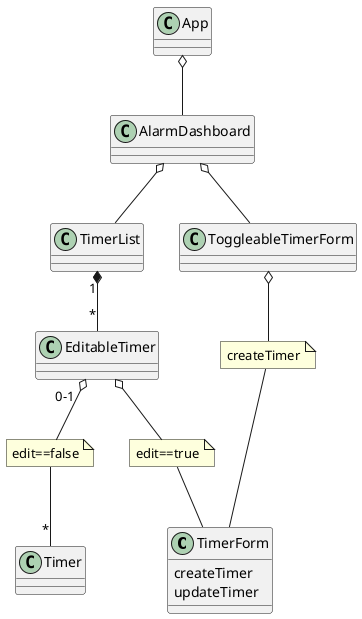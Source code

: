 @startuml
TimerForm : createTimer
TimerForm : updateTimer

App o-- AlarmDashboard
AlarmDashboard o-- TimerList
AlarmDashboard o-- ToggleableTimerForm

TimerList  "1" *-- "*" EditableTimer

note "edit==true" as editTrue
note "edit==false" as editFalse

EditableTimer  o-- editTrue
 editTrue -- TimerForm

EditableTimer  "0-1  " o-- editFalse
editFalse -- "*" Timer

note "createTimer" as createTimer

ToggleableTimerForm o--createTimer
createTimer -- TimerForm







@enduml
